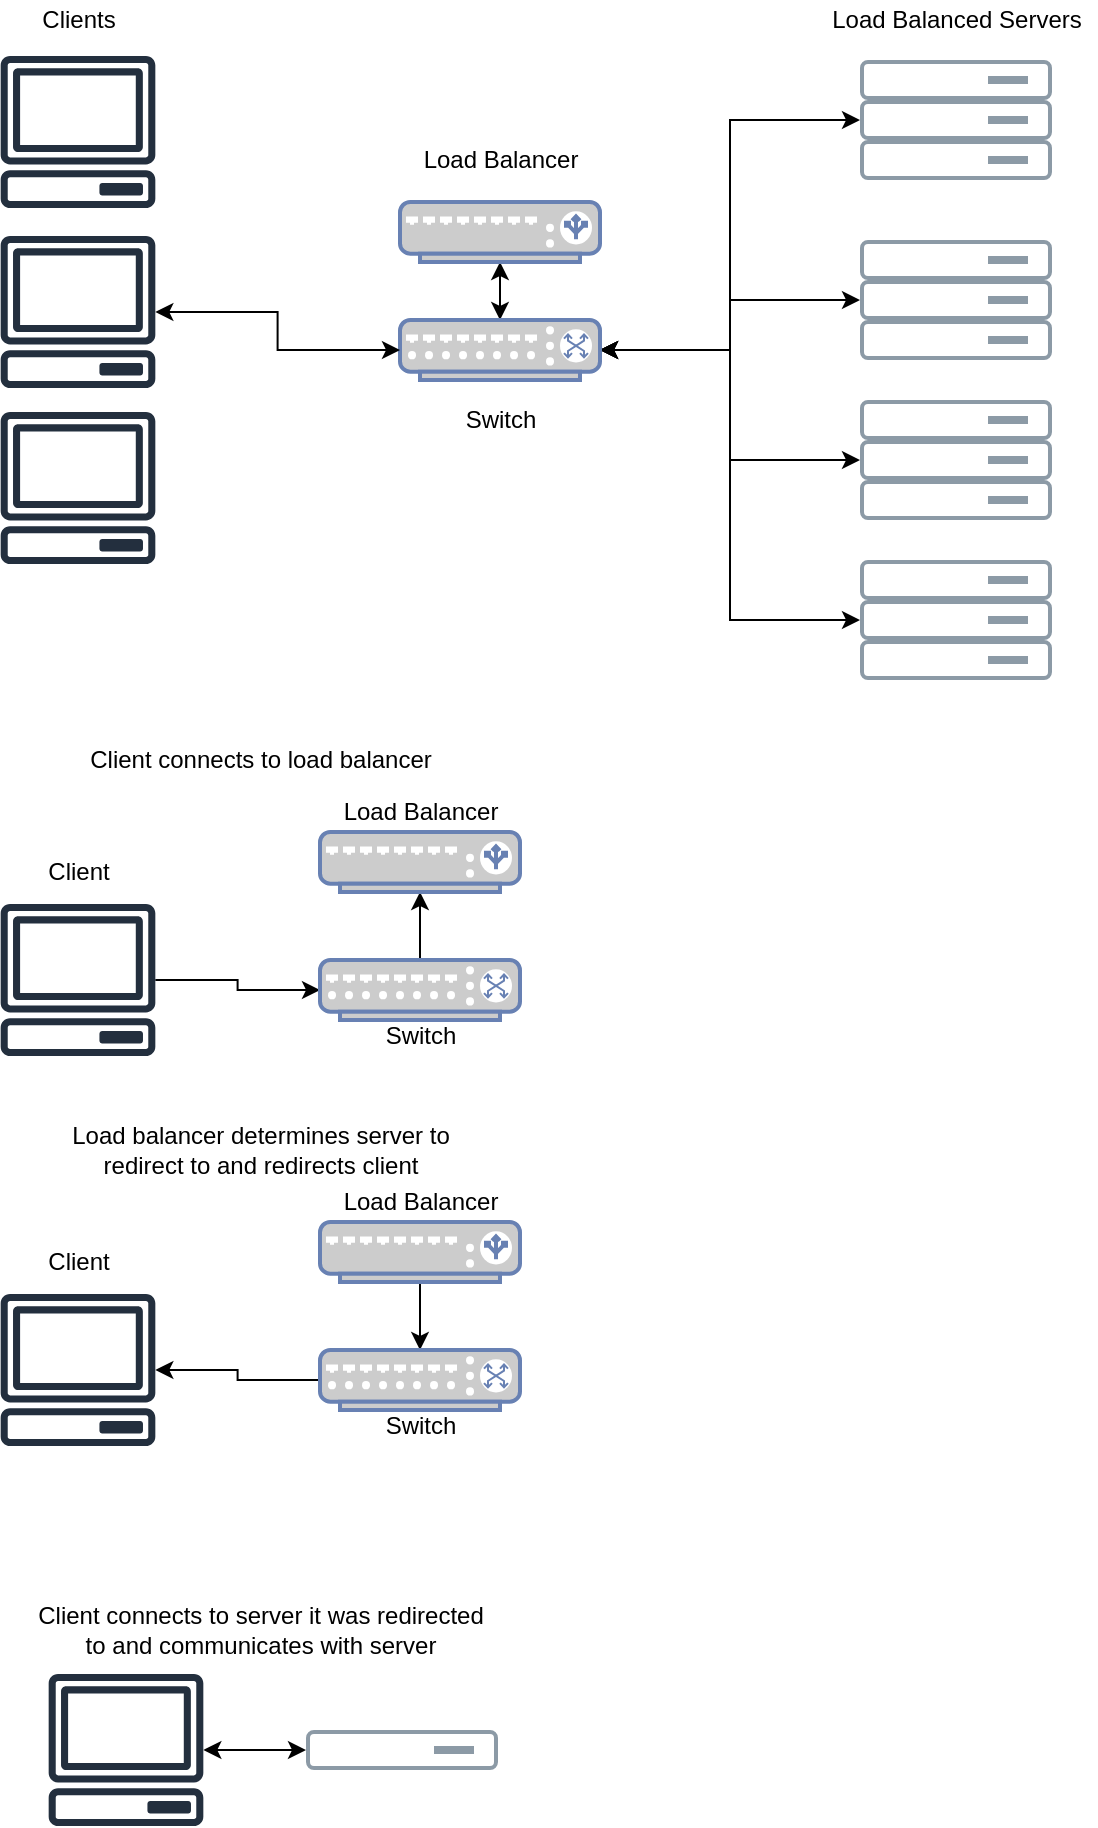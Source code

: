 <mxfile version="12.8.1" type="device"><diagram id="oxlWdZ1Wgf-a2lXENGHR" name="Page-1"><mxGraphModel dx="1038" dy="536" grid="1" gridSize="10" guides="1" tooltips="1" connect="1" arrows="1" fold="1" page="1" pageScale="1" pageWidth="850" pageHeight="1100" math="0" shadow="0"><root><mxCell id="0"/><mxCell id="1" parent="0"/><mxCell id="ephU9o722yOUQ_XJAKYE-12" style="edgeStyle=orthogonalEdgeStyle;rounded=0;orthogonalLoop=1;jettySize=auto;html=1;exitX=0.5;exitY=1;exitDx=0;exitDy=0;exitPerimeter=0;entryX=0.5;entryY=0;entryDx=0;entryDy=0;entryPerimeter=0;startArrow=classic;startFill=1;" parent="1" source="ib0dohJH-NTCxlPN1ByT-19" target="ib0dohJH-NTCxlPN1ByT-20" edge="1"><mxGeometry relative="1" as="geometry"/></mxCell><mxCell id="ib0dohJH-NTCxlPN1ByT-19" value="" style="fontColor=#0066CC;verticalAlign=top;verticalLabelPosition=bottom;labelPosition=center;align=center;html=1;outlineConnect=0;fillColor=#CCCCCC;strokeColor=#6881B3;gradientColor=none;gradientDirection=north;strokeWidth=2;shape=mxgraph.networks.load_balancer;" parent="1" vertex="1"><mxGeometry x="210" y="111" width="100" height="30" as="geometry"/></mxCell><mxCell id="ib0dohJH-NTCxlPN1ByT-23" style="edgeStyle=orthogonalEdgeStyle;rounded=0;orthogonalLoop=1;jettySize=auto;html=1;exitX=1;exitY=0.5;exitDx=0;exitDy=0;exitPerimeter=0;entryX=0;entryY=0.5;entryDx=0;entryDy=0;startArrow=classic;startFill=1;" parent="1" source="ib0dohJH-NTCxlPN1ByT-20" target="ib0dohJH-NTCxlPN1ByT-2" edge="1"><mxGeometry relative="1" as="geometry"/></mxCell><mxCell id="ib0dohJH-NTCxlPN1ByT-24" style="edgeStyle=orthogonalEdgeStyle;rounded=0;orthogonalLoop=1;jettySize=auto;html=1;exitX=1;exitY=0.5;exitDx=0;exitDy=0;exitPerimeter=0;entryX=0;entryY=0.5;entryDx=0;entryDy=0;startArrow=classic;startFill=1;" parent="1" source="ib0dohJH-NTCxlPN1ByT-20" target="ib0dohJH-NTCxlPN1ByT-8" edge="1"><mxGeometry relative="1" as="geometry"/></mxCell><mxCell id="ib0dohJH-NTCxlPN1ByT-25" style="edgeStyle=orthogonalEdgeStyle;rounded=0;orthogonalLoop=1;jettySize=auto;html=1;exitX=1;exitY=0.5;exitDx=0;exitDy=0;exitPerimeter=0;entryX=0;entryY=0.5;entryDx=0;entryDy=0;startArrow=classic;startFill=1;" parent="1" source="ib0dohJH-NTCxlPN1ByT-20" target="ib0dohJH-NTCxlPN1ByT-14" edge="1"><mxGeometry relative="1" as="geometry"/></mxCell><mxCell id="ib0dohJH-NTCxlPN1ByT-26" style="edgeStyle=orthogonalEdgeStyle;rounded=0;orthogonalLoop=1;jettySize=auto;html=1;exitX=1;exitY=0.5;exitDx=0;exitDy=0;exitPerimeter=0;entryX=0;entryY=0.5;entryDx=0;entryDy=0;startArrow=classic;startFill=1;" parent="1" source="ib0dohJH-NTCxlPN1ByT-20" target="ib0dohJH-NTCxlPN1ByT-17" edge="1"><mxGeometry relative="1" as="geometry"/></mxCell><mxCell id="ib0dohJH-NTCxlPN1ByT-20" value="" style="fontColor=#0066CC;verticalAlign=top;verticalLabelPosition=bottom;labelPosition=center;align=center;html=1;outlineConnect=0;fillColor=#CCCCCC;strokeColor=#6881B3;gradientColor=none;gradientDirection=north;strokeWidth=2;shape=mxgraph.networks.switch;" parent="1" vertex="1"><mxGeometry x="210" y="170" width="100" height="30" as="geometry"/></mxCell><mxCell id="ephU9o722yOUQ_XJAKYE-5" value="" style="group" parent="1" vertex="1" connectable="0"><mxGeometry x="440" y="40" width="96" height="60" as="geometry"/></mxCell><mxCell id="ib0dohJH-NTCxlPN1ByT-1" value="" style="aspect=fixed;perimeter=ellipsePerimeter;html=1;align=center;fontSize=12;verticalAlign=top;fontColor=#364149;shadow=0;dashed=0;image;image=img/lib/cumulus/server_bare_metal.svg;" parent="ephU9o722yOUQ_XJAKYE-5" vertex="1"><mxGeometry width="96" height="20" as="geometry"/></mxCell><mxCell id="ib0dohJH-NTCxlPN1ByT-2" value="" style="aspect=fixed;perimeter=ellipsePerimeter;html=1;align=center;fontSize=12;verticalAlign=top;fontColor=#364149;shadow=0;dashed=0;image;image=img/lib/cumulus/server_bare_metal.svg;" parent="ephU9o722yOUQ_XJAKYE-5" vertex="1"><mxGeometry y="20" width="96" height="20" as="geometry"/></mxCell><mxCell id="ib0dohJH-NTCxlPN1ByT-3" value="" style="aspect=fixed;perimeter=ellipsePerimeter;html=1;align=center;fontSize=12;verticalAlign=top;fontColor=#364149;shadow=0;dashed=0;image;image=img/lib/cumulus/server_bare_metal.svg;" parent="ephU9o722yOUQ_XJAKYE-5" vertex="1"><mxGeometry y="40" width="96" height="20" as="geometry"/></mxCell><mxCell id="ephU9o722yOUQ_XJAKYE-6" value="" style="group" parent="1" vertex="1" connectable="0"><mxGeometry x="440" y="130" width="96" height="60" as="geometry"/></mxCell><mxCell id="ib0dohJH-NTCxlPN1ByT-7" value="" style="aspect=fixed;perimeter=ellipsePerimeter;html=1;align=center;fontSize=12;verticalAlign=top;fontColor=#364149;shadow=0;dashed=0;image;image=img/lib/cumulus/server_bare_metal.svg;" parent="ephU9o722yOUQ_XJAKYE-6" vertex="1"><mxGeometry width="96" height="20" as="geometry"/></mxCell><mxCell id="ib0dohJH-NTCxlPN1ByT-8" value="" style="aspect=fixed;perimeter=ellipsePerimeter;html=1;align=center;fontSize=12;verticalAlign=top;fontColor=#364149;shadow=0;dashed=0;image;image=img/lib/cumulus/server_bare_metal.svg;" parent="ephU9o722yOUQ_XJAKYE-6" vertex="1"><mxGeometry y="20" width="96" height="20" as="geometry"/></mxCell><mxCell id="ib0dohJH-NTCxlPN1ByT-9" value="" style="aspect=fixed;perimeter=ellipsePerimeter;html=1;align=center;fontSize=12;verticalAlign=top;fontColor=#364149;shadow=0;dashed=0;image;image=img/lib/cumulus/server_bare_metal.svg;" parent="ephU9o722yOUQ_XJAKYE-6" vertex="1"><mxGeometry y="40" width="96" height="20" as="geometry"/></mxCell><mxCell id="ephU9o722yOUQ_XJAKYE-7" value="" style="group" parent="1" vertex="1" connectable="0"><mxGeometry x="440" y="210" width="96" height="60" as="geometry"/></mxCell><mxCell id="ib0dohJH-NTCxlPN1ByT-13" value="" style="aspect=fixed;perimeter=ellipsePerimeter;html=1;align=center;fontSize=12;verticalAlign=top;fontColor=#364149;shadow=0;dashed=0;image;image=img/lib/cumulus/server_bare_metal.svg;" parent="ephU9o722yOUQ_XJAKYE-7" vertex="1"><mxGeometry width="96" height="20" as="geometry"/></mxCell><mxCell id="ib0dohJH-NTCxlPN1ByT-14" value="" style="aspect=fixed;perimeter=ellipsePerimeter;html=1;align=center;fontSize=12;verticalAlign=top;fontColor=#364149;shadow=0;dashed=0;image;image=img/lib/cumulus/server_bare_metal.svg;" parent="ephU9o722yOUQ_XJAKYE-7" vertex="1"><mxGeometry y="20" width="96" height="20" as="geometry"/></mxCell><mxCell id="ib0dohJH-NTCxlPN1ByT-15" value="" style="aspect=fixed;perimeter=ellipsePerimeter;html=1;align=center;fontSize=12;verticalAlign=top;fontColor=#364149;shadow=0;dashed=0;image;image=img/lib/cumulus/server_bare_metal.svg;" parent="ephU9o722yOUQ_XJAKYE-7" vertex="1"><mxGeometry y="40" width="96" height="20" as="geometry"/></mxCell><mxCell id="ephU9o722yOUQ_XJAKYE-8" value="" style="group" parent="1" vertex="1" connectable="0"><mxGeometry x="440" y="290" width="96" height="60" as="geometry"/></mxCell><mxCell id="ib0dohJH-NTCxlPN1ByT-16" value="" style="aspect=fixed;perimeter=ellipsePerimeter;html=1;align=center;fontSize=12;verticalAlign=top;fontColor=#364149;shadow=0;dashed=0;image;image=img/lib/cumulus/server_bare_metal.svg;" parent="ephU9o722yOUQ_XJAKYE-8" vertex="1"><mxGeometry width="96" height="20" as="geometry"/></mxCell><mxCell id="ib0dohJH-NTCxlPN1ByT-17" value="" style="aspect=fixed;perimeter=ellipsePerimeter;html=1;align=center;fontSize=12;verticalAlign=top;fontColor=#364149;shadow=0;dashed=0;image;image=img/lib/cumulus/server_bare_metal.svg;" parent="ephU9o722yOUQ_XJAKYE-8" vertex="1"><mxGeometry y="20" width="96" height="20" as="geometry"/></mxCell><mxCell id="ib0dohJH-NTCxlPN1ByT-18" value="" style="aspect=fixed;perimeter=ellipsePerimeter;html=1;align=center;fontSize=12;verticalAlign=top;fontColor=#364149;shadow=0;dashed=0;image;image=img/lib/cumulus/server_bare_metal.svg;" parent="ephU9o722yOUQ_XJAKYE-8" vertex="1"><mxGeometry y="40" width="96" height="20" as="geometry"/></mxCell><mxCell id="ephU9o722yOUQ_XJAKYE-11" value="" style="group" parent="1" vertex="1" connectable="0"><mxGeometry x="10" y="38" width="78" height="254" as="geometry"/></mxCell><mxCell id="ephU9o722yOUQ_XJAKYE-1" value="" style="outlineConnect=0;fontColor=#232F3E;gradientColor=none;fillColor=#232F3E;strokeColor=none;dashed=0;verticalLabelPosition=bottom;verticalAlign=top;align=center;html=1;fontSize=12;fontStyle=0;aspect=fixed;pointerEvents=1;shape=mxgraph.aws4.client;" parent="ephU9o722yOUQ_XJAKYE-11" vertex="1"><mxGeometry width="78" height="76" as="geometry"/></mxCell><mxCell id="ephU9o722yOUQ_XJAKYE-2" value="" style="outlineConnect=0;fontColor=#232F3E;gradientColor=none;fillColor=#232F3E;strokeColor=none;dashed=0;verticalLabelPosition=bottom;verticalAlign=top;align=center;html=1;fontSize=12;fontStyle=0;aspect=fixed;pointerEvents=1;shape=mxgraph.aws4.client;" parent="ephU9o722yOUQ_XJAKYE-11" vertex="1"><mxGeometry y="90" width="78" height="76" as="geometry"/></mxCell><mxCell id="ephU9o722yOUQ_XJAKYE-3" value="" style="outlineConnect=0;fontColor=#232F3E;gradientColor=none;fillColor=#232F3E;strokeColor=none;dashed=0;verticalLabelPosition=bottom;verticalAlign=top;align=center;html=1;fontSize=12;fontStyle=0;aspect=fixed;pointerEvents=1;shape=mxgraph.aws4.client;" parent="ephU9o722yOUQ_XJAKYE-11" vertex="1"><mxGeometry y="178" width="78" height="76" as="geometry"/></mxCell><mxCell id="ephU9o722yOUQ_XJAKYE-13" value="Clients" style="text;html=1;resizable=0;autosize=1;align=center;verticalAlign=middle;points=[];fillColor=none;strokeColor=none;rounded=0;" parent="1" vertex="1"><mxGeometry x="24" y="10" width="50" height="20" as="geometry"/></mxCell><mxCell id="ephU9o722yOUQ_XJAKYE-14" value="Load Balancer" style="text;html=1;resizable=0;autosize=1;align=center;verticalAlign=middle;points=[];fillColor=none;strokeColor=none;rounded=0;" parent="1" vertex="1"><mxGeometry x="215" y="80" width="90" height="20" as="geometry"/></mxCell><mxCell id="ephU9o722yOUQ_XJAKYE-15" value="Switch" style="text;html=1;resizable=0;autosize=1;align=center;verticalAlign=middle;points=[];fillColor=none;strokeColor=none;rounded=0;" parent="1" vertex="1"><mxGeometry x="235" y="210" width="50" height="20" as="geometry"/></mxCell><mxCell id="ephU9o722yOUQ_XJAKYE-18" value="Load Balanced Servers" style="text;html=1;resizable=0;autosize=1;align=center;verticalAlign=middle;points=[];fillColor=none;strokeColor=none;rounded=0;" parent="1" vertex="1"><mxGeometry x="418" y="10" width="140" height="20" as="geometry"/></mxCell><mxCell id="v7TceywUyx69z9irwY4q-12" style="edgeStyle=orthogonalEdgeStyle;rounded=0;orthogonalLoop=1;jettySize=auto;html=1;entryX=0.5;entryY=0;entryDx=0;entryDy=0;entryPerimeter=0;startArrow=classic;startFill=1;endArrow=none;endFill=0;" edge="1" parent="1" source="ephU9o722yOUQ_XJAKYE-21" target="v7TceywUyx69z9irwY4q-10"><mxGeometry relative="1" as="geometry"/></mxCell><mxCell id="ephU9o722yOUQ_XJAKYE-21" value="" style="fontColor=#0066CC;verticalAlign=top;verticalLabelPosition=bottom;labelPosition=center;align=center;html=1;outlineConnect=0;fillColor=#CCCCCC;strokeColor=#6881B3;gradientColor=none;gradientDirection=north;strokeWidth=2;shape=mxgraph.networks.load_balancer;" parent="1" vertex="1"><mxGeometry x="170" y="426" width="100" height="30" as="geometry"/></mxCell><mxCell id="ephU9o722yOUQ_XJAKYE-22" style="edgeStyle=orthogonalEdgeStyle;rounded=0;orthogonalLoop=1;jettySize=auto;html=1;exitX=1;exitY=0.5;exitDx=0;exitDy=0;exitPerimeter=0;entryX=0;entryY=0.5;entryDx=0;entryDy=0;" parent="1" edge="1"><mxGeometry relative="1" as="geometry"><mxPoint x="515" y="655" as="sourcePoint"/></mxGeometry></mxCell><mxCell id="ephU9o722yOUQ_XJAKYE-24" style="edgeStyle=orthogonalEdgeStyle;rounded=0;orthogonalLoop=1;jettySize=auto;html=1;exitX=1;exitY=0.5;exitDx=0;exitDy=0;exitPerimeter=0;entryX=0;entryY=0.5;entryDx=0;entryDy=0;" parent="1" edge="1"><mxGeometry relative="1" as="geometry"><mxPoint x="515" y="655" as="sourcePoint"/></mxGeometry></mxCell><mxCell id="ephU9o722yOUQ_XJAKYE-25" style="edgeStyle=orthogonalEdgeStyle;rounded=0;orthogonalLoop=1;jettySize=auto;html=1;exitX=1;exitY=0.5;exitDx=0;exitDy=0;exitPerimeter=0;entryX=0;entryY=0.5;entryDx=0;entryDy=0;" parent="1" edge="1"><mxGeometry relative="1" as="geometry"><mxPoint x="515" y="655" as="sourcePoint"/></mxGeometry></mxCell><mxCell id="ephU9o722yOUQ_XJAKYE-48" value="Client connects to load balancer" style="text;html=1;resizable=0;autosize=1;align=center;verticalAlign=middle;points=[];fillColor=none;strokeColor=none;rounded=0;" parent="1" vertex="1"><mxGeometry x="45" y="380" width="190" height="20" as="geometry"/></mxCell><mxCell id="v7TceywUyx69z9irwY4q-14" style="edgeStyle=orthogonalEdgeStyle;rounded=0;orthogonalLoop=1;jettySize=auto;html=1;entryX=0;entryY=0.5;entryDx=0;entryDy=0;entryPerimeter=0;startArrow=none;startFill=0;endArrow=classic;endFill=1;" edge="1" parent="1" source="ephU9o722yOUQ_XJAKYE-46" target="v7TceywUyx69z9irwY4q-10"><mxGeometry relative="1" as="geometry"/></mxCell><mxCell id="ephU9o722yOUQ_XJAKYE-46" value="" style="outlineConnect=0;fontColor=#232F3E;gradientColor=none;fillColor=#232F3E;strokeColor=none;dashed=0;verticalLabelPosition=bottom;verticalAlign=top;align=center;html=1;fontSize=12;fontStyle=0;aspect=fixed;pointerEvents=1;shape=mxgraph.aws4.client;" parent="1" vertex="1"><mxGeometry x="10" y="462" width="78" height="76" as="geometry"/></mxCell><mxCell id="ephU9o722yOUQ_XJAKYE-103" value="" style="group" parent="1" vertex="1" connectable="0"><mxGeometry x="149" y="835" width="96" height="60" as="geometry"/></mxCell><mxCell id="ephU9o722yOUQ_XJAKYE-106" value="" style="aspect=fixed;perimeter=ellipsePerimeter;html=1;align=center;fontSize=12;verticalAlign=top;fontColor=#364149;shadow=0;dashed=0;image;image=img/lib/cumulus/server_bare_metal.svg;" parent="ephU9o722yOUQ_XJAKYE-103" vertex="1"><mxGeometry x="14" y="40" width="96" height="20" as="geometry"/></mxCell><mxCell id="ephU9o722yOUQ_XJAKYE-112" value="Client connects to server it was redirected&lt;br&gt;to and communicates with server" style="text;html=1;resizable=0;autosize=1;align=center;verticalAlign=middle;points=[];fillColor=none;strokeColor=none;rounded=0;" parent="1" vertex="1"><mxGeometry x="20" y="810" width="240" height="30" as="geometry"/></mxCell><mxCell id="ephU9o722yOUQ_XJAKYE-117" style="edgeStyle=orthogonalEdgeStyle;rounded=0;orthogonalLoop=1;jettySize=auto;html=1;entryX=0;entryY=0.5;entryDx=0;entryDy=0;startArrow=classic;startFill=1;" parent="1" source="ephU9o722yOUQ_XJAKYE-110" target="ephU9o722yOUQ_XJAKYE-106" edge="1"><mxGeometry relative="1" as="geometry"/></mxCell><mxCell id="ephU9o722yOUQ_XJAKYE-110" value="" style="outlineConnect=0;fontColor=#232F3E;gradientColor=none;fillColor=#232F3E;strokeColor=none;dashed=0;verticalLabelPosition=bottom;verticalAlign=top;align=center;html=1;fontSize=12;fontStyle=0;aspect=fixed;pointerEvents=1;shape=mxgraph.aws4.client;" parent="1" vertex="1"><mxGeometry x="34" y="847" width="78" height="76" as="geometry"/></mxCell><mxCell id="v7TceywUyx69z9irwY4q-1" style="edgeStyle=orthogonalEdgeStyle;rounded=0;orthogonalLoop=1;jettySize=auto;html=1;entryX=0;entryY=0.5;entryDx=0;entryDy=0;entryPerimeter=0;startArrow=classic;startFill=1;" edge="1" parent="1" source="ephU9o722yOUQ_XJAKYE-2" target="ib0dohJH-NTCxlPN1ByT-20"><mxGeometry relative="1" as="geometry"/></mxCell><mxCell id="v7TceywUyx69z9irwY4q-10" value="" style="fontColor=#0066CC;verticalAlign=top;verticalLabelPosition=bottom;labelPosition=center;align=center;html=1;outlineConnect=0;fillColor=#CCCCCC;strokeColor=#6881B3;gradientColor=none;gradientDirection=north;strokeWidth=2;shape=mxgraph.networks.switch;" vertex="1" parent="1"><mxGeometry x="170" y="490" width="100" height="30" as="geometry"/></mxCell><mxCell id="v7TceywUyx69z9irwY4q-11" value="Switch" style="text;html=1;resizable=0;autosize=1;align=center;verticalAlign=middle;points=[];fillColor=none;strokeColor=none;rounded=0;" vertex="1" parent="1"><mxGeometry x="195" y="518" width="50" height="20" as="geometry"/></mxCell><mxCell id="v7TceywUyx69z9irwY4q-13" value="Load Balancer" style="text;html=1;resizable=0;autosize=1;align=center;verticalAlign=middle;points=[];fillColor=none;strokeColor=none;rounded=0;" vertex="1" parent="1"><mxGeometry x="175" y="406" width="90" height="20" as="geometry"/></mxCell><mxCell id="v7TceywUyx69z9irwY4q-15" value="Client" style="text;html=1;resizable=0;autosize=1;align=center;verticalAlign=middle;points=[];fillColor=none;strokeColor=none;rounded=0;" vertex="1" parent="1"><mxGeometry x="24" y="436" width="50" height="20" as="geometry"/></mxCell><mxCell id="v7TceywUyx69z9irwY4q-16" style="edgeStyle=orthogonalEdgeStyle;rounded=0;orthogonalLoop=1;jettySize=auto;html=1;entryX=0.5;entryY=0;entryDx=0;entryDy=0;entryPerimeter=0;startArrow=none;startFill=0;endArrow=classic;endFill=1;" edge="1" parent="1" source="v7TceywUyx69z9irwY4q-17" target="v7TceywUyx69z9irwY4q-21"><mxGeometry relative="1" as="geometry"/></mxCell><mxCell id="v7TceywUyx69z9irwY4q-17" value="" style="fontColor=#0066CC;verticalAlign=top;verticalLabelPosition=bottom;labelPosition=center;align=center;html=1;outlineConnect=0;fillColor=#CCCCCC;strokeColor=#6881B3;gradientColor=none;gradientDirection=north;strokeWidth=2;shape=mxgraph.networks.load_balancer;" vertex="1" parent="1"><mxGeometry x="170" y="621" width="100" height="30" as="geometry"/></mxCell><mxCell id="v7TceywUyx69z9irwY4q-18" value="Load balancer determines server to&lt;br&gt;redirect to and redirects client" style="text;html=1;resizable=0;autosize=1;align=center;verticalAlign=middle;points=[];fillColor=none;strokeColor=none;rounded=0;" vertex="1" parent="1"><mxGeometry x="40" y="570" width="200" height="30" as="geometry"/></mxCell><mxCell id="v7TceywUyx69z9irwY4q-19" style="edgeStyle=orthogonalEdgeStyle;rounded=0;orthogonalLoop=1;jettySize=auto;html=1;entryX=0;entryY=0.5;entryDx=0;entryDy=0;entryPerimeter=0;startArrow=classic;startFill=1;endArrow=none;endFill=0;" edge="1" parent="1" source="v7TceywUyx69z9irwY4q-20" target="v7TceywUyx69z9irwY4q-21"><mxGeometry relative="1" as="geometry"/></mxCell><mxCell id="v7TceywUyx69z9irwY4q-20" value="" style="outlineConnect=0;fontColor=#232F3E;gradientColor=none;fillColor=#232F3E;strokeColor=none;dashed=0;verticalLabelPosition=bottom;verticalAlign=top;align=center;html=1;fontSize=12;fontStyle=0;aspect=fixed;pointerEvents=1;shape=mxgraph.aws4.client;" vertex="1" parent="1"><mxGeometry x="10" y="657" width="78" height="76" as="geometry"/></mxCell><mxCell id="v7TceywUyx69z9irwY4q-21" value="" style="fontColor=#0066CC;verticalAlign=top;verticalLabelPosition=bottom;labelPosition=center;align=center;html=1;outlineConnect=0;fillColor=#CCCCCC;strokeColor=#6881B3;gradientColor=none;gradientDirection=north;strokeWidth=2;shape=mxgraph.networks.switch;" vertex="1" parent="1"><mxGeometry x="170" y="685" width="100" height="30" as="geometry"/></mxCell><mxCell id="v7TceywUyx69z9irwY4q-22" value="Switch" style="text;html=1;resizable=0;autosize=1;align=center;verticalAlign=middle;points=[];fillColor=none;strokeColor=none;rounded=0;" vertex="1" parent="1"><mxGeometry x="195" y="713" width="50" height="20" as="geometry"/></mxCell><mxCell id="v7TceywUyx69z9irwY4q-23" value="Load Balancer" style="text;html=1;resizable=0;autosize=1;align=center;verticalAlign=middle;points=[];fillColor=none;strokeColor=none;rounded=0;" vertex="1" parent="1"><mxGeometry x="175" y="601" width="90" height="20" as="geometry"/></mxCell><mxCell id="v7TceywUyx69z9irwY4q-24" value="Client" style="text;html=1;resizable=0;autosize=1;align=center;verticalAlign=middle;points=[];fillColor=none;strokeColor=none;rounded=0;" vertex="1" parent="1"><mxGeometry x="24" y="631" width="50" height="20" as="geometry"/></mxCell></root></mxGraphModel></diagram></mxfile>